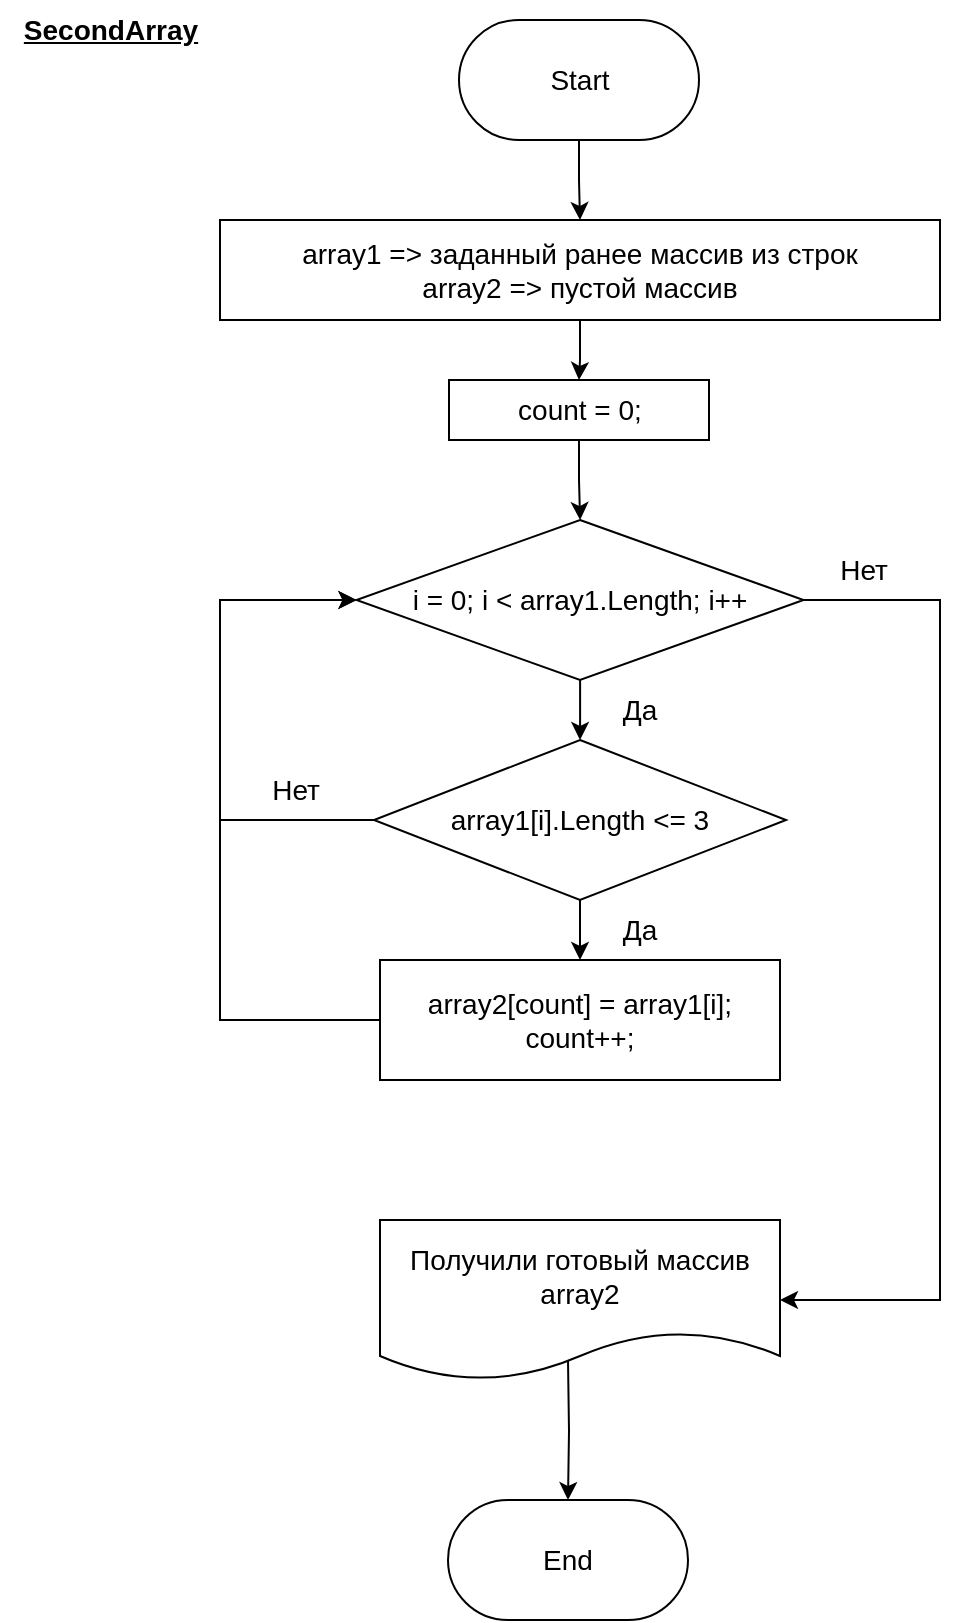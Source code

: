 <mxfile version="20.8.16" type="device"><diagram id="qd4rDRK7zdBgo-ZaixZk" name="SecondArray"><mxGraphModel dx="1036" dy="614" grid="1" gridSize="10" guides="1" tooltips="1" connect="1" arrows="1" fold="1" page="1" pageScale="1" pageWidth="827" pageHeight="1169" math="0" shadow="0"><root><mxCell id="0"/><mxCell id="1" parent="0"/><mxCell id="KoW4ll6V-y8TP5X_vKzO-1" value="&lt;font style=&quot;font-size: 14px;&quot;&gt;&lt;b&gt;&lt;u&gt;SecondArray&lt;/u&gt;&lt;/b&gt;&lt;/font&gt;" style="text;html=1;align=center;verticalAlign=middle;resizable=0;points=[];autosize=1;strokeColor=none;fillColor=none;" parent="1" vertex="1"><mxGeometry x="130" y="20" width="110" height="30" as="geometry"/></mxCell><mxCell id="LZV3BFx8CQEqt_xMXAoL-8" value="" style="edgeStyle=orthogonalEdgeStyle;rounded=0;orthogonalLoop=1;jettySize=auto;html=1;fontSize=14;" parent="1" source="rAmYgy4V3zFBU90nYASy-2" target="rAmYgy4V3zFBU90nYASy-6" edge="1"><mxGeometry relative="1" as="geometry"/></mxCell><mxCell id="rAmYgy4V3zFBU90nYASy-2" value="&lt;font style=&quot;font-size: 14px;&quot;&gt;Start&lt;/font&gt;" style="rounded=1;whiteSpace=wrap;html=1;arcSize=50;" parent="1" vertex="1"><mxGeometry x="359.5" y="30" width="120" height="60" as="geometry"/></mxCell><mxCell id="LZV3BFx8CQEqt_xMXAoL-9" value="" style="edgeStyle=orthogonalEdgeStyle;rounded=0;orthogonalLoop=1;jettySize=auto;html=1;fontSize=14;" parent="1" source="rAmYgy4V3zFBU90nYASy-6" target="LZV3BFx8CQEqt_xMXAoL-6" edge="1"><mxGeometry relative="1" as="geometry"/></mxCell><mxCell id="rAmYgy4V3zFBU90nYASy-6" value="&lt;font style=&quot;font-size: 14px;&quot;&gt;array1 =&amp;gt; заданный ранее массив из строк&lt;br&gt;array2 =&amp;gt; пустой массив&lt;/font&gt;" style="rounded=0;whiteSpace=wrap;html=1;" parent="1" vertex="1"><mxGeometry x="240" y="130" width="360" height="50" as="geometry"/></mxCell><mxCell id="LZV3BFx8CQEqt_xMXAoL-11" value="" style="edgeStyle=orthogonalEdgeStyle;rounded=0;orthogonalLoop=1;jettySize=auto;html=1;fontSize=14;" parent="1" source="rAmYgy4V3zFBU90nYASy-9" target="rAmYgy4V3zFBU90nYASy-12" edge="1"><mxGeometry relative="1" as="geometry"/></mxCell><mxCell id="LZV3BFx8CQEqt_xMXAoL-15" style="edgeStyle=orthogonalEdgeStyle;rounded=0;orthogonalLoop=1;jettySize=auto;html=1;entryX=1;entryY=0.5;entryDx=0;entryDy=0;fontSize=14;" parent="1" source="rAmYgy4V3zFBU90nYASy-9" target="LZV3BFx8CQEqt_xMXAoL-14" edge="1"><mxGeometry relative="1" as="geometry"><Array as="points"><mxPoint x="600" y="320"/><mxPoint x="600" y="670"/></Array></mxGeometry></mxCell><mxCell id="rAmYgy4V3zFBU90nYASy-9" value="&lt;font style=&quot;font-size: 14px;&quot;&gt;i = 0; i &amp;lt; array1.Length; i++&lt;/font&gt;" style="rhombus;whiteSpace=wrap;html=1;" parent="1" vertex="1"><mxGeometry x="308.25" y="280" width="223.5" height="80" as="geometry"/></mxCell><mxCell id="LZV3BFx8CQEqt_xMXAoL-12" value="" style="edgeStyle=orthogonalEdgeStyle;rounded=0;orthogonalLoop=1;jettySize=auto;html=1;fontSize=14;" parent="1" source="rAmYgy4V3zFBU90nYASy-12" target="LZV3BFx8CQEqt_xMXAoL-7" edge="1"><mxGeometry relative="1" as="geometry"/></mxCell><mxCell id="LZV3BFx8CQEqt_xMXAoL-17" style="edgeStyle=orthogonalEdgeStyle;rounded=0;orthogonalLoop=1;jettySize=auto;html=1;entryX=0;entryY=0.5;entryDx=0;entryDy=0;fontSize=14;" parent="1" source="rAmYgy4V3zFBU90nYASy-12" target="rAmYgy4V3zFBU90nYASy-9" edge="1"><mxGeometry relative="1" as="geometry"><Array as="points"><mxPoint x="240" y="430"/><mxPoint x="240" y="320"/></Array></mxGeometry></mxCell><mxCell id="rAmYgy4V3zFBU90nYASy-12" value="&lt;font style=&quot;font-size: 14px;&quot;&gt;array1[i].Length &amp;lt;= 3&lt;/font&gt;" style="rhombus;whiteSpace=wrap;html=1;" parent="1" vertex="1"><mxGeometry x="317" y="390" width="206" height="80" as="geometry"/></mxCell><mxCell id="rAmYgy4V3zFBU90nYASy-19" style="edgeStyle=orthogonalEdgeStyle;rounded=0;orthogonalLoop=1;jettySize=auto;html=1;exitX=0.5;exitY=1;exitDx=0;exitDy=0;entryX=0.5;entryY=0;entryDx=0;entryDy=0;" parent="1" target="rAmYgy4V3zFBU90nYASy-21" edge="1"><mxGeometry relative="1" as="geometry"><mxPoint x="414" y="700" as="sourcePoint"/></mxGeometry></mxCell><mxCell id="rAmYgy4V3zFBU90nYASy-21" value="&lt;font style=&quot;font-size: 14px;&quot;&gt;End&lt;/font&gt;" style="rounded=1;whiteSpace=wrap;html=1;arcSize=50;" parent="1" vertex="1"><mxGeometry x="354" y="770" width="120" height="60" as="geometry"/></mxCell><mxCell id="LZV3BFx8CQEqt_xMXAoL-10" value="" style="edgeStyle=orthogonalEdgeStyle;rounded=0;orthogonalLoop=1;jettySize=auto;html=1;fontSize=14;" parent="1" source="LZV3BFx8CQEqt_xMXAoL-6" target="rAmYgy4V3zFBU90nYASy-9" edge="1"><mxGeometry relative="1" as="geometry"/></mxCell><mxCell id="LZV3BFx8CQEqt_xMXAoL-6" value="count = 0;" style="rounded=0;whiteSpace=wrap;html=1;fontSize=14;" parent="1" vertex="1"><mxGeometry x="354.5" y="210" width="130" height="30" as="geometry"/></mxCell><mxCell id="LZV3BFx8CQEqt_xMXAoL-16" style="edgeStyle=orthogonalEdgeStyle;rounded=0;orthogonalLoop=1;jettySize=auto;html=1;entryX=0;entryY=0.5;entryDx=0;entryDy=0;fontSize=14;" parent="1" source="LZV3BFx8CQEqt_xMXAoL-7" target="rAmYgy4V3zFBU90nYASy-9" edge="1"><mxGeometry relative="1" as="geometry"><Array as="points"><mxPoint x="240" y="530"/><mxPoint x="240" y="320"/></Array></mxGeometry></mxCell><mxCell id="LZV3BFx8CQEqt_xMXAoL-7" value="&lt;div&gt;array2[count] = array1[i];&lt;/div&gt;&lt;div&gt;count++;&lt;/div&gt;" style="rounded=0;whiteSpace=wrap;html=1;fontSize=14;" parent="1" vertex="1"><mxGeometry x="320" y="500" width="200" height="60" as="geometry"/></mxCell><mxCell id="LZV3BFx8CQEqt_xMXAoL-14" value="Получили готовый массив array2" style="shape=document;whiteSpace=wrap;html=1;boundedLbl=1;fontSize=14;" parent="1" vertex="1"><mxGeometry x="320" y="630" width="200" height="80" as="geometry"/></mxCell><mxCell id="LZV3BFx8CQEqt_xMXAoL-18" value="Да" style="text;html=1;strokeColor=none;fillColor=none;align=center;verticalAlign=middle;whiteSpace=wrap;rounded=0;fontSize=14;" parent="1" vertex="1"><mxGeometry x="419.5" y="360" width="60" height="30" as="geometry"/></mxCell><mxCell id="LZV3BFx8CQEqt_xMXAoL-19" value="Да" style="text;html=1;strokeColor=none;fillColor=none;align=center;verticalAlign=middle;whiteSpace=wrap;rounded=0;fontSize=14;" parent="1" vertex="1"><mxGeometry x="419.5" y="470" width="60" height="30" as="geometry"/></mxCell><mxCell id="LZV3BFx8CQEqt_xMXAoL-21" value="Нет" style="text;html=1;strokeColor=none;fillColor=none;align=center;verticalAlign=middle;whiteSpace=wrap;rounded=0;fontSize=14;" parent="1" vertex="1"><mxGeometry x="248.25" y="400" width="60" height="30" as="geometry"/></mxCell><mxCell id="LZV3BFx8CQEqt_xMXAoL-22" value="Нет" style="text;html=1;strokeColor=none;fillColor=none;align=center;verticalAlign=middle;whiteSpace=wrap;rounded=0;fontSize=14;" parent="1" vertex="1"><mxGeometry x="531.75" y="290" width="60" height="30" as="geometry"/></mxCell></root></mxGraphModel></diagram></mxfile>